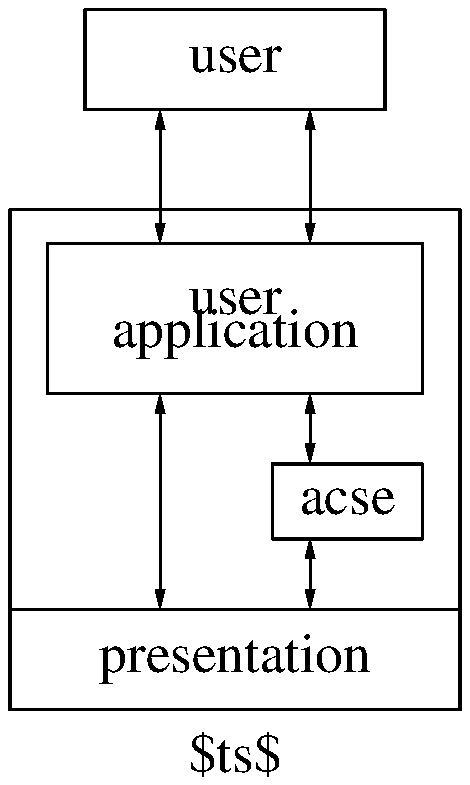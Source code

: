 .PS
.ps 20
## figure A-15

boxwid	= 2*boxwid

B1:	box "user"
B2:	box with .n at (B1.s.x,B1.s.y-boxht) width 1.5*boxwid height 5*boxht
B3:	box "user" "application" \
	    with .n at (B2.n.x,B2.n.y-(boxht/3)) width 1.25*boxwid height 1.5*boxht
B4:	box "presentation" with .sw at B2.sw width 1.5*boxwid
B5:	box "acse" with .e at (B3.e.x,B3.se.y-(B3.se.y-B4.nw.y)/2) \
	    width .5*boxwid height .75*boxht
B6:	box invis "$\ldots$" with .nw at B2.sw width 1.5*boxwid
##
L1:	line <-> from (B1.sw.x-(B1.sw.x-B1.s.x)/2,B1.s.y) \
	          to (B1.sw.x-(B1.sw.x-B1.s.x)/2,B3.n.y)
L2:	line <-> from (B1.se.x-(B1.se.x-B1.s.x)/2,B1.s.y) \
	          to (B1.se.x-(B1.se.x-B1.s.x)/2,B3.n.y)
L3:	line <-> from (B1.sw.x-(B1.sw.x-B1.s.x)/2,B3.s.y) \
	          to (B1.sw.x-(B1.sw.x-B1.s.x)/2,B4.n.y)
L4:	line <-> from (B1.se.x-(B1.se.x-B1.s.x)/2,B3.s.y) \
	          to (B1.se.x-(B1.se.x-B1.s.x)/2,B5.n.y)
L5:	line <-> from (B1.se.x-(B1.se.x-B1.s.x)/2,B5.s.y) \
	          to (B1.se.x-(B1.se.x-B1.s.x)/2,B4.n.y)




#B1:     box "user" width 3*boxwid
#B2:     box "PCI" with .ne at (B1.sw.x, B1.sw.y-lineht)
#B3:     box "PDU" with .nw at (B2.sw.x, B2.sw.y-lineht) width 4*boxwid
#        line from B1.s to (B1.s.x, B3.n.y)
#        line from B2.s to (B2.s.x, B3.n.y)
#B4:     box "ICI" with .e at B3.w dashed
#B5:     box "IDU" with .nw at (B4.sw.x, B4.sw.y-lineht) width 5*boxwid dashed
#B6:     box "ICI" with .nw at (B5.sw.x, B5.sw.y-lineht) dashed
#B7:     box "SDU" with .w at B6.e width 4*boxwid
###
#        line dashed from B5.e to (B5.e.x+3*linewid, B5.e.y)
#        move to (B5.e.x+3*linewid, B5.n.y); "layer-N" rjust
#        line dashed from B5.w to (B5.w.x-3*linewid, B5.w.y)
#        move to (B5.e.x+3*linewid, B5.s.y); "layer-(N-1)" rjust
##
.PE
